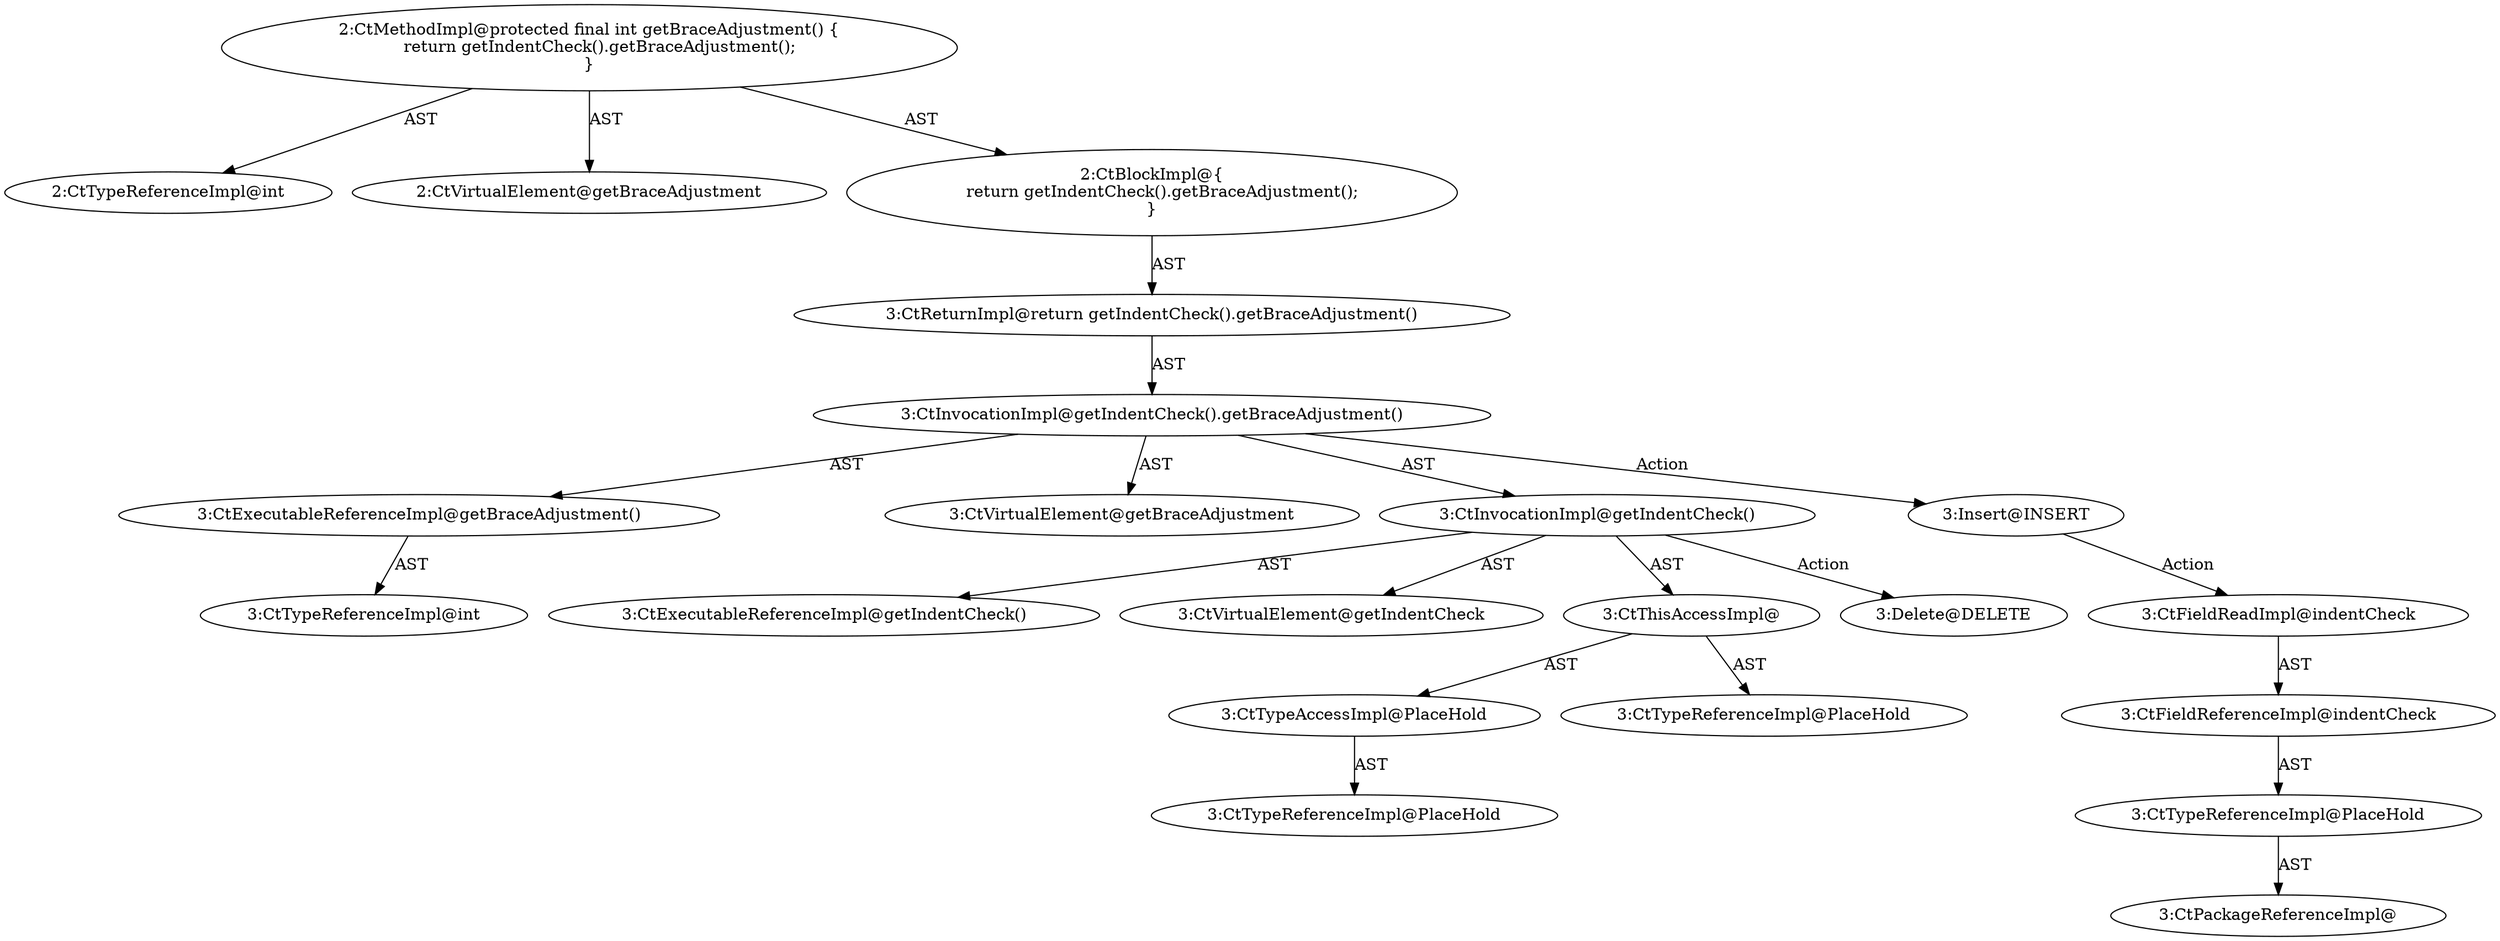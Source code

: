 digraph "getBraceAdjustment#?" {
0 [label="2:CtTypeReferenceImpl@int" shape=ellipse]
1 [label="2:CtVirtualElement@getBraceAdjustment" shape=ellipse]
2 [label="3:CtExecutableReferenceImpl@getBraceAdjustment()" shape=ellipse]
3 [label="3:CtTypeReferenceImpl@int" shape=ellipse]
4 [label="3:CtVirtualElement@getBraceAdjustment" shape=ellipse]
5 [label="3:CtExecutableReferenceImpl@getIndentCheck()" shape=ellipse]
6 [label="3:CtVirtualElement@getIndentCheck" shape=ellipse]
7 [label="3:CtTypeAccessImpl@PlaceHold" shape=ellipse]
8 [label="3:CtTypeReferenceImpl@PlaceHold" shape=ellipse]
9 [label="3:CtThisAccessImpl@" shape=ellipse]
10 [label="3:CtTypeReferenceImpl@PlaceHold" shape=ellipse]
11 [label="3:CtInvocationImpl@getIndentCheck()" shape=ellipse]
12 [label="3:CtInvocationImpl@getIndentCheck().getBraceAdjustment()" shape=ellipse]
13 [label="3:CtReturnImpl@return getIndentCheck().getBraceAdjustment()" shape=ellipse]
14 [label="2:CtBlockImpl@\{
    return getIndentCheck().getBraceAdjustment();
\}" shape=ellipse]
15 [label="2:CtMethodImpl@protected final int getBraceAdjustment() \{
    return getIndentCheck().getBraceAdjustment();
\}" shape=ellipse]
16 [label="3:Delete@DELETE" shape=ellipse]
17 [label="3:Insert@INSERT" shape=ellipse]
18 [label="3:CtPackageReferenceImpl@" shape=ellipse]
19 [label="3:CtTypeReferenceImpl@PlaceHold" shape=ellipse]
20 [label="3:CtFieldReferenceImpl@indentCheck" shape=ellipse]
21 [label="3:CtFieldReadImpl@indentCheck" shape=ellipse]
2 -> 3 [label="AST"];
7 -> 8 [label="AST"];
9 -> 10 [label="AST"];
9 -> 7 [label="AST"];
11 -> 6 [label="AST"];
11 -> 9 [label="AST"];
11 -> 5 [label="AST"];
11 -> 16 [label="Action"];
12 -> 4 [label="AST"];
12 -> 11 [label="AST"];
12 -> 2 [label="AST"];
12 -> 17 [label="Action"];
13 -> 12 [label="AST"];
14 -> 13 [label="AST"];
15 -> 1 [label="AST"];
15 -> 0 [label="AST"];
15 -> 14 [label="AST"];
17 -> 21 [label="Action"];
19 -> 18 [label="AST"];
20 -> 19 [label="AST"];
21 -> 20 [label="AST"];
}